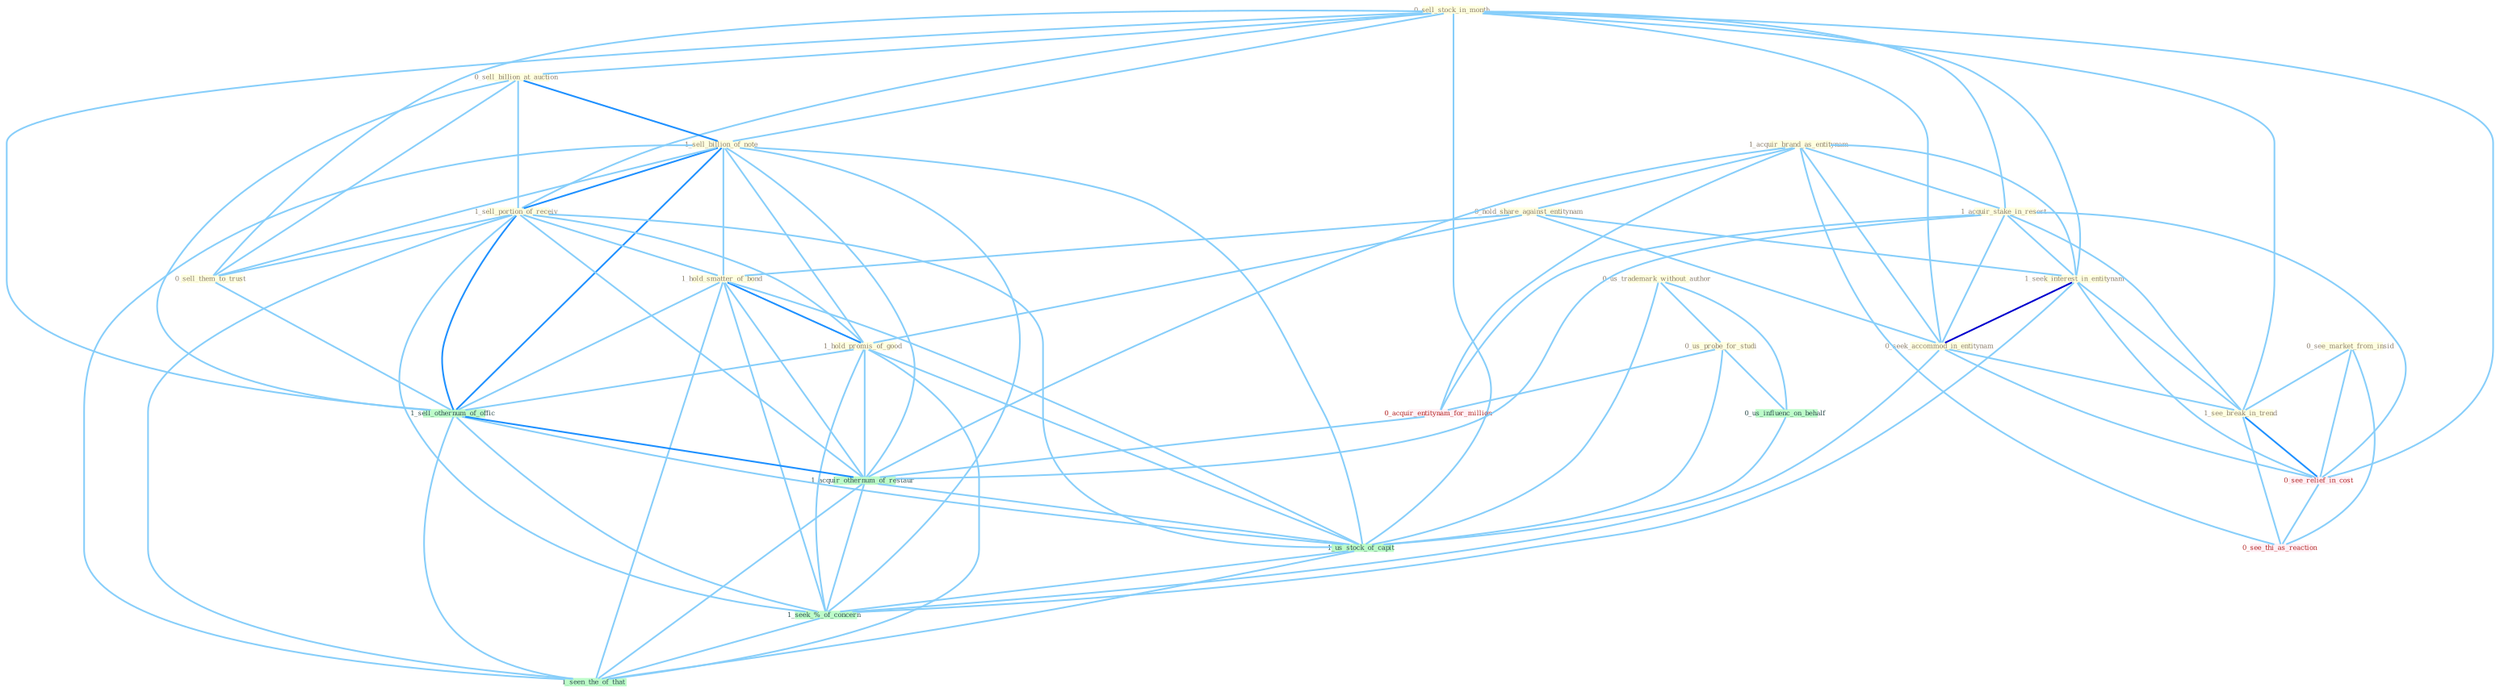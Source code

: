 Graph G{ 
    node
    [shape=polygon,style=filled,width=.5,height=.06,color="#BDFCC9",fixedsize=true,fontsize=4,
    fontcolor="#2f4f4f"];
    {node
    [color="#ffffe0", fontcolor="#8b7d6b"] "0_sell_stock_in_month " "0_sell_billion_at_auction " "1_sell_billion_of_note " "1_sell_portion_of_receiv " "0_us_trademark_without_author " "1_acquir_brand_as_entitynam " "0_see_market_from_insid " "1_acquir_stake_in_resort " "0_hold_share_against_entitynam " "1_hold_smatter_of_bond " "0_us_probe_for_studi " "1_seek_interest_in_entitynam " "0_seek_accommod_in_entitynam " "0_sell_them_to_trust " "1_see_break_in_trend " "1_hold_promis_of_good "}
{node [color="#fff0f5", fontcolor="#b22222"] "0_acquir_entitynam_for_million " "0_see_relief_in_cost " "0_see_thi_as_reaction "}
edge [color="#B0E2FF"];

	"0_sell_stock_in_month " -- "0_sell_billion_at_auction " [w="1", color="#87cefa" ];
	"0_sell_stock_in_month " -- "1_sell_billion_of_note " [w="1", color="#87cefa" ];
	"0_sell_stock_in_month " -- "1_sell_portion_of_receiv " [w="1", color="#87cefa" ];
	"0_sell_stock_in_month " -- "1_acquir_stake_in_resort " [w="1", color="#87cefa" ];
	"0_sell_stock_in_month " -- "1_seek_interest_in_entitynam " [w="1", color="#87cefa" ];
	"0_sell_stock_in_month " -- "0_seek_accommod_in_entitynam " [w="1", color="#87cefa" ];
	"0_sell_stock_in_month " -- "0_sell_them_to_trust " [w="1", color="#87cefa" ];
	"0_sell_stock_in_month " -- "1_see_break_in_trend " [w="1", color="#87cefa" ];
	"0_sell_stock_in_month " -- "1_sell_othernum_of_offic " [w="1", color="#87cefa" ];
	"0_sell_stock_in_month " -- "0_see_relief_in_cost " [w="1", color="#87cefa" ];
	"0_sell_stock_in_month " -- "1_us_stock_of_capit " [w="1", color="#87cefa" ];
	"0_sell_billion_at_auction " -- "1_sell_billion_of_note " [w="2", color="#1e90ff" , len=0.8];
	"0_sell_billion_at_auction " -- "1_sell_portion_of_receiv " [w="1", color="#87cefa" ];
	"0_sell_billion_at_auction " -- "0_sell_them_to_trust " [w="1", color="#87cefa" ];
	"0_sell_billion_at_auction " -- "1_sell_othernum_of_offic " [w="1", color="#87cefa" ];
	"1_sell_billion_of_note " -- "1_sell_portion_of_receiv " [w="2", color="#1e90ff" , len=0.8];
	"1_sell_billion_of_note " -- "1_hold_smatter_of_bond " [w="1", color="#87cefa" ];
	"1_sell_billion_of_note " -- "0_sell_them_to_trust " [w="1", color="#87cefa" ];
	"1_sell_billion_of_note " -- "1_hold_promis_of_good " [w="1", color="#87cefa" ];
	"1_sell_billion_of_note " -- "1_sell_othernum_of_offic " [w="2", color="#1e90ff" , len=0.8];
	"1_sell_billion_of_note " -- "1_acquir_othernum_of_restaur " [w="1", color="#87cefa" ];
	"1_sell_billion_of_note " -- "1_us_stock_of_capit " [w="1", color="#87cefa" ];
	"1_sell_billion_of_note " -- "1_seek_%_of_concern " [w="1", color="#87cefa" ];
	"1_sell_billion_of_note " -- "1_seen_the_of_that " [w="1", color="#87cefa" ];
	"1_sell_portion_of_receiv " -- "1_hold_smatter_of_bond " [w="1", color="#87cefa" ];
	"1_sell_portion_of_receiv " -- "0_sell_them_to_trust " [w="1", color="#87cefa" ];
	"1_sell_portion_of_receiv " -- "1_hold_promis_of_good " [w="1", color="#87cefa" ];
	"1_sell_portion_of_receiv " -- "1_sell_othernum_of_offic " [w="2", color="#1e90ff" , len=0.8];
	"1_sell_portion_of_receiv " -- "1_acquir_othernum_of_restaur " [w="1", color="#87cefa" ];
	"1_sell_portion_of_receiv " -- "1_us_stock_of_capit " [w="1", color="#87cefa" ];
	"1_sell_portion_of_receiv " -- "1_seek_%_of_concern " [w="1", color="#87cefa" ];
	"1_sell_portion_of_receiv " -- "1_seen_the_of_that " [w="1", color="#87cefa" ];
	"0_us_trademark_without_author " -- "0_us_probe_for_studi " [w="1", color="#87cefa" ];
	"0_us_trademark_without_author " -- "0_us_influenc_on_behalf " [w="1", color="#87cefa" ];
	"0_us_trademark_without_author " -- "1_us_stock_of_capit " [w="1", color="#87cefa" ];
	"1_acquir_brand_as_entitynam " -- "1_acquir_stake_in_resort " [w="1", color="#87cefa" ];
	"1_acquir_brand_as_entitynam " -- "0_hold_share_against_entitynam " [w="1", color="#87cefa" ];
	"1_acquir_brand_as_entitynam " -- "1_seek_interest_in_entitynam " [w="1", color="#87cefa" ];
	"1_acquir_brand_as_entitynam " -- "0_seek_accommod_in_entitynam " [w="1", color="#87cefa" ];
	"1_acquir_brand_as_entitynam " -- "0_acquir_entitynam_for_million " [w="1", color="#87cefa" ];
	"1_acquir_brand_as_entitynam " -- "0_see_thi_as_reaction " [w="1", color="#87cefa" ];
	"1_acquir_brand_as_entitynam " -- "1_acquir_othernum_of_restaur " [w="1", color="#87cefa" ];
	"0_see_market_from_insid " -- "1_see_break_in_trend " [w="1", color="#87cefa" ];
	"0_see_market_from_insid " -- "0_see_relief_in_cost " [w="1", color="#87cefa" ];
	"0_see_market_from_insid " -- "0_see_thi_as_reaction " [w="1", color="#87cefa" ];
	"1_acquir_stake_in_resort " -- "1_seek_interest_in_entitynam " [w="1", color="#87cefa" ];
	"1_acquir_stake_in_resort " -- "0_seek_accommod_in_entitynam " [w="1", color="#87cefa" ];
	"1_acquir_stake_in_resort " -- "1_see_break_in_trend " [w="1", color="#87cefa" ];
	"1_acquir_stake_in_resort " -- "0_acquir_entitynam_for_million " [w="1", color="#87cefa" ];
	"1_acquir_stake_in_resort " -- "0_see_relief_in_cost " [w="1", color="#87cefa" ];
	"1_acquir_stake_in_resort " -- "1_acquir_othernum_of_restaur " [w="1", color="#87cefa" ];
	"0_hold_share_against_entitynam " -- "1_hold_smatter_of_bond " [w="1", color="#87cefa" ];
	"0_hold_share_against_entitynam " -- "1_seek_interest_in_entitynam " [w="1", color="#87cefa" ];
	"0_hold_share_against_entitynam " -- "0_seek_accommod_in_entitynam " [w="1", color="#87cefa" ];
	"0_hold_share_against_entitynam " -- "1_hold_promis_of_good " [w="1", color="#87cefa" ];
	"1_hold_smatter_of_bond " -- "1_hold_promis_of_good " [w="2", color="#1e90ff" , len=0.8];
	"1_hold_smatter_of_bond " -- "1_sell_othernum_of_offic " [w="1", color="#87cefa" ];
	"1_hold_smatter_of_bond " -- "1_acquir_othernum_of_restaur " [w="1", color="#87cefa" ];
	"1_hold_smatter_of_bond " -- "1_us_stock_of_capit " [w="1", color="#87cefa" ];
	"1_hold_smatter_of_bond " -- "1_seek_%_of_concern " [w="1", color="#87cefa" ];
	"1_hold_smatter_of_bond " -- "1_seen_the_of_that " [w="1", color="#87cefa" ];
	"0_us_probe_for_studi " -- "0_acquir_entitynam_for_million " [w="1", color="#87cefa" ];
	"0_us_probe_for_studi " -- "0_us_influenc_on_behalf " [w="1", color="#87cefa" ];
	"0_us_probe_for_studi " -- "1_us_stock_of_capit " [w="1", color="#87cefa" ];
	"1_seek_interest_in_entitynam " -- "0_seek_accommod_in_entitynam " [w="3", color="#0000cd" , len=0.6];
	"1_seek_interest_in_entitynam " -- "1_see_break_in_trend " [w="1", color="#87cefa" ];
	"1_seek_interest_in_entitynam " -- "0_see_relief_in_cost " [w="1", color="#87cefa" ];
	"1_seek_interest_in_entitynam " -- "1_seek_%_of_concern " [w="1", color="#87cefa" ];
	"0_seek_accommod_in_entitynam " -- "1_see_break_in_trend " [w="1", color="#87cefa" ];
	"0_seek_accommod_in_entitynam " -- "0_see_relief_in_cost " [w="1", color="#87cefa" ];
	"0_seek_accommod_in_entitynam " -- "1_seek_%_of_concern " [w="1", color="#87cefa" ];
	"0_sell_them_to_trust " -- "1_sell_othernum_of_offic " [w="1", color="#87cefa" ];
	"1_see_break_in_trend " -- "0_see_relief_in_cost " [w="2", color="#1e90ff" , len=0.8];
	"1_see_break_in_trend " -- "0_see_thi_as_reaction " [w="1", color="#87cefa" ];
	"1_hold_promis_of_good " -- "1_sell_othernum_of_offic " [w="1", color="#87cefa" ];
	"1_hold_promis_of_good " -- "1_acquir_othernum_of_restaur " [w="1", color="#87cefa" ];
	"1_hold_promis_of_good " -- "1_us_stock_of_capit " [w="1", color="#87cefa" ];
	"1_hold_promis_of_good " -- "1_seek_%_of_concern " [w="1", color="#87cefa" ];
	"1_hold_promis_of_good " -- "1_seen_the_of_that " [w="1", color="#87cefa" ];
	"0_acquir_entitynam_for_million " -- "1_acquir_othernum_of_restaur " [w="1", color="#87cefa" ];
	"1_sell_othernum_of_offic " -- "1_acquir_othernum_of_restaur " [w="2", color="#1e90ff" , len=0.8];
	"1_sell_othernum_of_offic " -- "1_us_stock_of_capit " [w="1", color="#87cefa" ];
	"1_sell_othernum_of_offic " -- "1_seek_%_of_concern " [w="1", color="#87cefa" ];
	"1_sell_othernum_of_offic " -- "1_seen_the_of_that " [w="1", color="#87cefa" ];
	"0_us_influenc_on_behalf " -- "1_us_stock_of_capit " [w="1", color="#87cefa" ];
	"0_see_relief_in_cost " -- "0_see_thi_as_reaction " [w="1", color="#87cefa" ];
	"1_acquir_othernum_of_restaur " -- "1_us_stock_of_capit " [w="1", color="#87cefa" ];
	"1_acquir_othernum_of_restaur " -- "1_seek_%_of_concern " [w="1", color="#87cefa" ];
	"1_acquir_othernum_of_restaur " -- "1_seen_the_of_that " [w="1", color="#87cefa" ];
	"1_us_stock_of_capit " -- "1_seek_%_of_concern " [w="1", color="#87cefa" ];
	"1_us_stock_of_capit " -- "1_seen_the_of_that " [w="1", color="#87cefa" ];
	"1_seek_%_of_concern " -- "1_seen_the_of_that " [w="1", color="#87cefa" ];
}